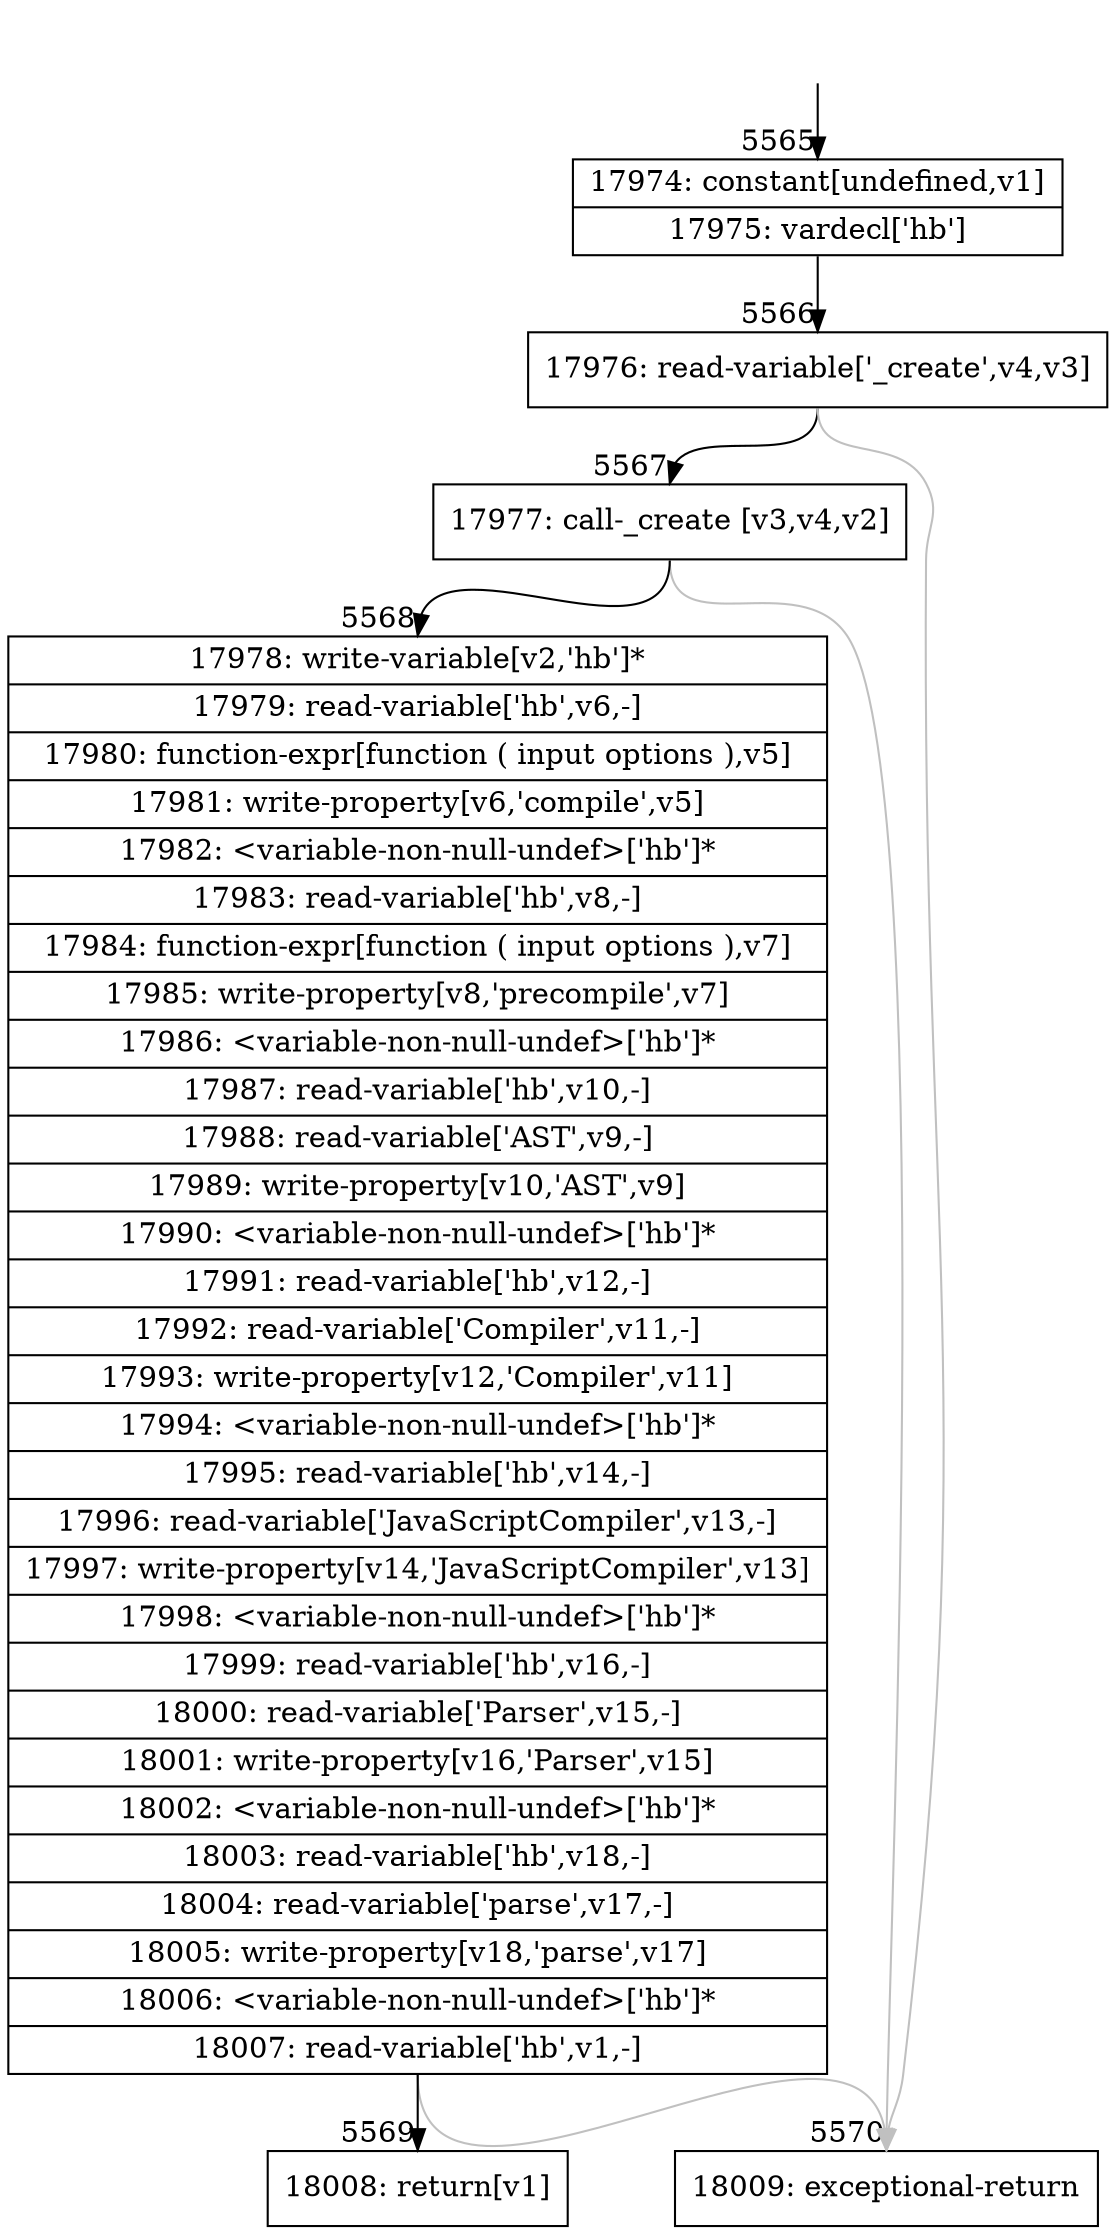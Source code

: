 digraph {
rankdir="TD"
BB_entry267[shape=none,label=""];
BB_entry267 -> BB5565 [tailport=s, headport=n, headlabel="    5565"]
BB5565 [shape=record label="{17974: constant[undefined,v1]|17975: vardecl['hb']}" ] 
BB5565 -> BB5566 [tailport=s, headport=n, headlabel="      5566"]
BB5566 [shape=record label="{17976: read-variable['_create',v4,v3]}" ] 
BB5566 -> BB5567 [tailport=s, headport=n, headlabel="      5567"]
BB5566 -> BB5570 [tailport=s, headport=n, color=gray, headlabel="      5570"]
BB5567 [shape=record label="{17977: call-_create [v3,v4,v2]}" ] 
BB5567 -> BB5568 [tailport=s, headport=n, headlabel="      5568"]
BB5567 -> BB5570 [tailport=s, headport=n, color=gray]
BB5568 [shape=record label="{17978: write-variable[v2,'hb']*|17979: read-variable['hb',v6,-]|17980: function-expr[function ( input options ),v5]|17981: write-property[v6,'compile',v5]|17982: \<variable-non-null-undef\>['hb']*|17983: read-variable['hb',v8,-]|17984: function-expr[function ( input options ),v7]|17985: write-property[v8,'precompile',v7]|17986: \<variable-non-null-undef\>['hb']*|17987: read-variable['hb',v10,-]|17988: read-variable['AST',v9,-]|17989: write-property[v10,'AST',v9]|17990: \<variable-non-null-undef\>['hb']*|17991: read-variable['hb',v12,-]|17992: read-variable['Compiler',v11,-]|17993: write-property[v12,'Compiler',v11]|17994: \<variable-non-null-undef\>['hb']*|17995: read-variable['hb',v14,-]|17996: read-variable['JavaScriptCompiler',v13,-]|17997: write-property[v14,'JavaScriptCompiler',v13]|17998: \<variable-non-null-undef\>['hb']*|17999: read-variable['hb',v16,-]|18000: read-variable['Parser',v15,-]|18001: write-property[v16,'Parser',v15]|18002: \<variable-non-null-undef\>['hb']*|18003: read-variable['hb',v18,-]|18004: read-variable['parse',v17,-]|18005: write-property[v18,'parse',v17]|18006: \<variable-non-null-undef\>['hb']*|18007: read-variable['hb',v1,-]}" ] 
BB5568 -> BB5569 [tailport=s, headport=n, headlabel="      5569"]
BB5568 -> BB5570 [tailport=s, headport=n, color=gray]
BB5569 [shape=record label="{18008: return[v1]}" ] 
BB5570 [shape=record label="{18009: exceptional-return}" ] 
//#$~ 3722
}
